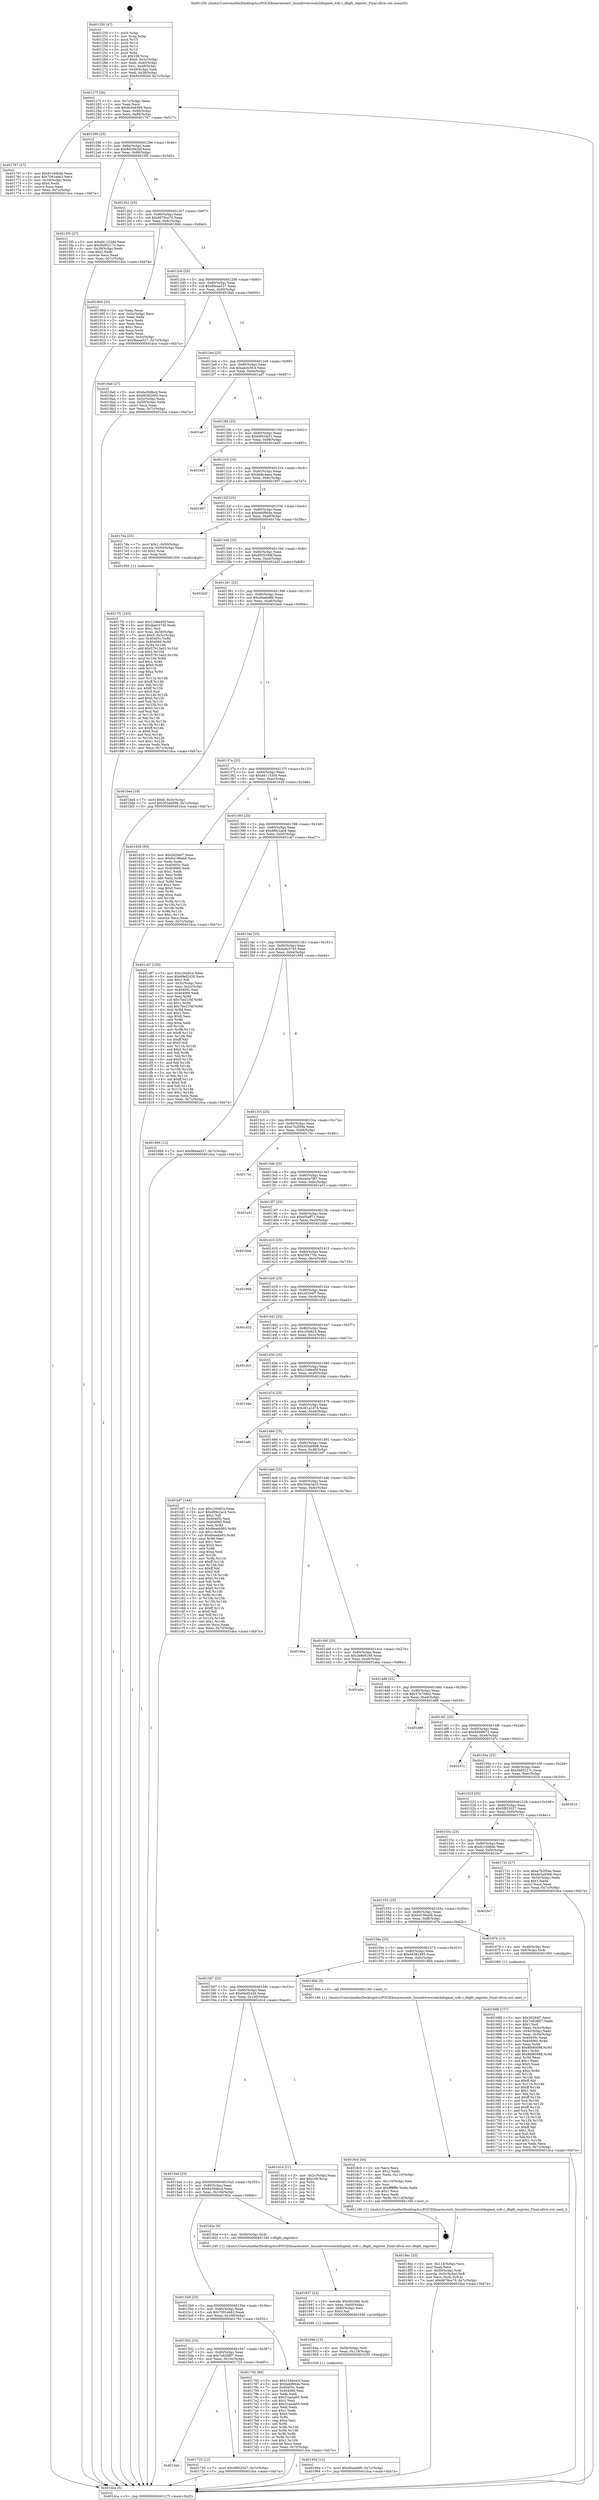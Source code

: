 digraph "0x401250" {
  label = "0x401250 (/mnt/c/Users/mathe/Desktop/tcc/POCII/binaries/extr_linuxdriverswatchdogmei_wdt.c_dbgfs_register_Final-ollvm.out::main(0))"
  labelloc = "t"
  node[shape=record]

  Entry [label="",width=0.3,height=0.3,shape=circle,fillcolor=black,style=filled]
  "0x40127f" [label="{
     0x40127f [26]\l
     | [instrs]\l
     &nbsp;&nbsp;0x40127f \<+3\>: mov -0x7c(%rbp),%eax\l
     &nbsp;&nbsp;0x401282 \<+2\>: mov %eax,%ecx\l
     &nbsp;&nbsp;0x401284 \<+6\>: sub $0x8c5e9366,%ecx\l
     &nbsp;&nbsp;0x40128a \<+3\>: mov %eax,-0x80(%rbp)\l
     &nbsp;&nbsp;0x40128d \<+6\>: mov %ecx,-0x84(%rbp)\l
     &nbsp;&nbsp;0x401293 \<+6\>: je 0000000000401767 \<main+0x517\>\l
  }"]
  "0x401767" [label="{
     0x401767 [27]\l
     | [instrs]\l
     &nbsp;&nbsp;0x401767 \<+5\>: mov $0x61c0dbde,%eax\l
     &nbsp;&nbsp;0x40176c \<+5\>: mov $0x7091eb63,%ecx\l
     &nbsp;&nbsp;0x401771 \<+3\>: mov -0x34(%rbp),%edx\l
     &nbsp;&nbsp;0x401774 \<+3\>: cmp $0x0,%edx\l
     &nbsp;&nbsp;0x401777 \<+3\>: cmove %ecx,%eax\l
     &nbsp;&nbsp;0x40177a \<+3\>: mov %eax,-0x7c(%rbp)\l
     &nbsp;&nbsp;0x40177d \<+5\>: jmp 0000000000401dca \<main+0xb7a\>\l
  }"]
  "0x401299" [label="{
     0x401299 [25]\l
     | [instrs]\l
     &nbsp;&nbsp;0x401299 \<+5\>: jmp 000000000040129e \<main+0x4e\>\l
     &nbsp;&nbsp;0x40129e \<+3\>: mov -0x80(%rbp),%eax\l
     &nbsp;&nbsp;0x4012a1 \<+5\>: sub $0x8d2062bf,%eax\l
     &nbsp;&nbsp;0x4012a6 \<+6\>: mov %eax,-0x88(%rbp)\l
     &nbsp;&nbsp;0x4012ac \<+6\>: je 00000000004015f5 \<main+0x3a5\>\l
  }"]
  Exit [label="",width=0.3,height=0.3,shape=circle,fillcolor=black,style=filled,peripheries=2]
  "0x4015f5" [label="{
     0x4015f5 [27]\l
     | [instrs]\l
     &nbsp;&nbsp;0x4015f5 \<+5\>: mov $0xd41153d4,%eax\l
     &nbsp;&nbsp;0x4015fa \<+5\>: mov $0x5b95217c,%ecx\l
     &nbsp;&nbsp;0x4015ff \<+3\>: mov -0x38(%rbp),%edx\l
     &nbsp;&nbsp;0x401602 \<+3\>: cmp $0x2,%edx\l
     &nbsp;&nbsp;0x401605 \<+3\>: cmovne %ecx,%eax\l
     &nbsp;&nbsp;0x401608 \<+3\>: mov %eax,-0x7c(%rbp)\l
     &nbsp;&nbsp;0x40160b \<+5\>: jmp 0000000000401dca \<main+0xb7a\>\l
  }"]
  "0x4012b2" [label="{
     0x4012b2 [25]\l
     | [instrs]\l
     &nbsp;&nbsp;0x4012b2 \<+5\>: jmp 00000000004012b7 \<main+0x67\>\l
     &nbsp;&nbsp;0x4012b7 \<+3\>: mov -0x80(%rbp),%eax\l
     &nbsp;&nbsp;0x4012ba \<+5\>: sub $0x9679ce70,%eax\l
     &nbsp;&nbsp;0x4012bf \<+6\>: mov %eax,-0x8c(%rbp)\l
     &nbsp;&nbsp;0x4012c5 \<+6\>: je 000000000040190d \<main+0x6bd\>\l
  }"]
  "0x401dca" [label="{
     0x401dca [5]\l
     | [instrs]\l
     &nbsp;&nbsp;0x401dca \<+5\>: jmp 000000000040127f \<main+0x2f\>\l
  }"]
  "0x401250" [label="{
     0x401250 [47]\l
     | [instrs]\l
     &nbsp;&nbsp;0x401250 \<+1\>: push %rbp\l
     &nbsp;&nbsp;0x401251 \<+3\>: mov %rsp,%rbp\l
     &nbsp;&nbsp;0x401254 \<+2\>: push %r15\l
     &nbsp;&nbsp;0x401256 \<+2\>: push %r14\l
     &nbsp;&nbsp;0x401258 \<+2\>: push %r13\l
     &nbsp;&nbsp;0x40125a \<+2\>: push %r12\l
     &nbsp;&nbsp;0x40125c \<+1\>: push %rbx\l
     &nbsp;&nbsp;0x40125d \<+7\>: sub $0x108,%rsp\l
     &nbsp;&nbsp;0x401264 \<+7\>: movl $0x0,-0x3c(%rbp)\l
     &nbsp;&nbsp;0x40126b \<+3\>: mov %edi,-0x40(%rbp)\l
     &nbsp;&nbsp;0x40126e \<+4\>: mov %rsi,-0x48(%rbp)\l
     &nbsp;&nbsp;0x401272 \<+3\>: mov -0x40(%rbp),%edi\l
     &nbsp;&nbsp;0x401275 \<+3\>: mov %edi,-0x38(%rbp)\l
     &nbsp;&nbsp;0x401278 \<+7\>: movl $0x8d2062bf,-0x7c(%rbp)\l
  }"]
  "0x40195d" [label="{
     0x40195d [12]\l
     | [instrs]\l
     &nbsp;&nbsp;0x40195d \<+7\>: movl $0xd0aeb8f0,-0x7c(%rbp)\l
     &nbsp;&nbsp;0x401964 \<+5\>: jmp 0000000000401dca \<main+0xb7a\>\l
  }"]
  "0x40190d" [label="{
     0x40190d [33]\l
     | [instrs]\l
     &nbsp;&nbsp;0x40190d \<+2\>: xor %eax,%eax\l
     &nbsp;&nbsp;0x40190f \<+3\>: mov -0x5c(%rbp),%ecx\l
     &nbsp;&nbsp;0x401912 \<+2\>: mov %eax,%edx\l
     &nbsp;&nbsp;0x401914 \<+2\>: sub %ecx,%edx\l
     &nbsp;&nbsp;0x401916 \<+2\>: mov %eax,%ecx\l
     &nbsp;&nbsp;0x401918 \<+3\>: sub $0x1,%ecx\l
     &nbsp;&nbsp;0x40191b \<+2\>: add %ecx,%edx\l
     &nbsp;&nbsp;0x40191d \<+2\>: sub %edx,%eax\l
     &nbsp;&nbsp;0x40191f \<+3\>: mov %eax,-0x5c(%rbp)\l
     &nbsp;&nbsp;0x401922 \<+7\>: movl $0x9beaa527,-0x7c(%rbp)\l
     &nbsp;&nbsp;0x401929 \<+5\>: jmp 0000000000401dca \<main+0xb7a\>\l
  }"]
  "0x4012cb" [label="{
     0x4012cb [25]\l
     | [instrs]\l
     &nbsp;&nbsp;0x4012cb \<+5\>: jmp 00000000004012d0 \<main+0x80\>\l
     &nbsp;&nbsp;0x4012d0 \<+3\>: mov -0x80(%rbp),%eax\l
     &nbsp;&nbsp;0x4012d3 \<+5\>: sub $0x9beaa527,%eax\l
     &nbsp;&nbsp;0x4012d8 \<+6\>: mov %eax,-0x90(%rbp)\l
     &nbsp;&nbsp;0x4012de \<+6\>: je 00000000004018a0 \<main+0x650\>\l
  }"]
  "0x40194e" [label="{
     0x40194e [15]\l
     | [instrs]\l
     &nbsp;&nbsp;0x40194e \<+4\>: mov -0x58(%rbp),%rdi\l
     &nbsp;&nbsp;0x401952 \<+6\>: mov %eax,-0x118(%rbp)\l
     &nbsp;&nbsp;0x401958 \<+5\>: call 0000000000401030 \<free@plt\>\l
     | [calls]\l
     &nbsp;&nbsp;0x401030 \{1\} (unknown)\l
  }"]
  "0x4018a0" [label="{
     0x4018a0 [27]\l
     | [instrs]\l
     &nbsp;&nbsp;0x4018a0 \<+5\>: mov $0x6a30dbcd,%eax\l
     &nbsp;&nbsp;0x4018a5 \<+5\>: mov $0x66382495,%ecx\l
     &nbsp;&nbsp;0x4018aa \<+3\>: mov -0x5c(%rbp),%edx\l
     &nbsp;&nbsp;0x4018ad \<+3\>: cmp -0x50(%rbp),%edx\l
     &nbsp;&nbsp;0x4018b0 \<+3\>: cmovl %ecx,%eax\l
     &nbsp;&nbsp;0x4018b3 \<+3\>: mov %eax,-0x7c(%rbp)\l
     &nbsp;&nbsp;0x4018b6 \<+5\>: jmp 0000000000401dca \<main+0xb7a\>\l
  }"]
  "0x4012e4" [label="{
     0x4012e4 [25]\l
     | [instrs]\l
     &nbsp;&nbsp;0x4012e4 \<+5\>: jmp 00000000004012e9 \<main+0x99\>\l
     &nbsp;&nbsp;0x4012e9 \<+3\>: mov -0x80(%rbp),%eax\l
     &nbsp;&nbsp;0x4012ec \<+5\>: sub $0xabcb3fc4,%eax\l
     &nbsp;&nbsp;0x4012f1 \<+6\>: mov %eax,-0x94(%rbp)\l
     &nbsp;&nbsp;0x4012f7 \<+6\>: je 0000000000401ad7 \<main+0x887\>\l
  }"]
  "0x401937" [label="{
     0x401937 [23]\l
     | [instrs]\l
     &nbsp;&nbsp;0x401937 \<+10\>: movabs $0x4020d6,%rdi\l
     &nbsp;&nbsp;0x401941 \<+3\>: mov %eax,-0x60(%rbp)\l
     &nbsp;&nbsp;0x401944 \<+3\>: mov -0x60(%rbp),%esi\l
     &nbsp;&nbsp;0x401947 \<+2\>: mov $0x0,%al\l
     &nbsp;&nbsp;0x401949 \<+5\>: call 0000000000401040 \<printf@plt\>\l
     | [calls]\l
     &nbsp;&nbsp;0x401040 \{1\} (unknown)\l
  }"]
  "0x401ad7" [label="{
     0x401ad7\l
  }", style=dashed]
  "0x4012fd" [label="{
     0x4012fd [25]\l
     | [instrs]\l
     &nbsp;&nbsp;0x4012fd \<+5\>: jmp 0000000000401302 \<main+0xb2\>\l
     &nbsp;&nbsp;0x401302 \<+3\>: mov -0x80(%rbp),%eax\l
     &nbsp;&nbsp;0x401305 \<+5\>: sub $0xb881fa51,%eax\l
     &nbsp;&nbsp;0x40130a \<+6\>: mov %eax,-0x98(%rbp)\l
     &nbsp;&nbsp;0x401310 \<+6\>: je 0000000000401bd3 \<main+0x983\>\l
  }"]
  "0x4018ec" [label="{
     0x4018ec [33]\l
     | [instrs]\l
     &nbsp;&nbsp;0x4018ec \<+6\>: mov -0x114(%rbp),%ecx\l
     &nbsp;&nbsp;0x4018f2 \<+3\>: imul %eax,%ecx\l
     &nbsp;&nbsp;0x4018f5 \<+4\>: mov -0x58(%rbp),%rdi\l
     &nbsp;&nbsp;0x4018f9 \<+4\>: movslq -0x5c(%rbp),%r8\l
     &nbsp;&nbsp;0x4018fd \<+4\>: mov %ecx,(%rdi,%r8,4)\l
     &nbsp;&nbsp;0x401901 \<+7\>: movl $0x9679ce70,-0x7c(%rbp)\l
     &nbsp;&nbsp;0x401908 \<+5\>: jmp 0000000000401dca \<main+0xb7a\>\l
  }"]
  "0x401bd3" [label="{
     0x401bd3\l
  }", style=dashed]
  "0x401316" [label="{
     0x401316 [25]\l
     | [instrs]\l
     &nbsp;&nbsp;0x401316 \<+5\>: jmp 000000000040131b \<main+0xcb\>\l
     &nbsp;&nbsp;0x40131b \<+3\>: mov -0x80(%rbp),%eax\l
     &nbsp;&nbsp;0x40131e \<+5\>: sub $0xbb8c4eea,%eax\l
     &nbsp;&nbsp;0x401323 \<+6\>: mov %eax,-0x9c(%rbp)\l
     &nbsp;&nbsp;0x401329 \<+6\>: je 0000000000401997 \<main+0x747\>\l
  }"]
  "0x4018c0" [label="{
     0x4018c0 [44]\l
     | [instrs]\l
     &nbsp;&nbsp;0x4018c0 \<+2\>: xor %ecx,%ecx\l
     &nbsp;&nbsp;0x4018c2 \<+5\>: mov $0x2,%edx\l
     &nbsp;&nbsp;0x4018c7 \<+6\>: mov %edx,-0x110(%rbp)\l
     &nbsp;&nbsp;0x4018cd \<+1\>: cltd\l
     &nbsp;&nbsp;0x4018ce \<+6\>: mov -0x110(%rbp),%esi\l
     &nbsp;&nbsp;0x4018d4 \<+2\>: idiv %esi\l
     &nbsp;&nbsp;0x4018d6 \<+6\>: imul $0xfffffffe,%edx,%edx\l
     &nbsp;&nbsp;0x4018dc \<+3\>: sub $0x1,%ecx\l
     &nbsp;&nbsp;0x4018df \<+2\>: sub %ecx,%edx\l
     &nbsp;&nbsp;0x4018e1 \<+6\>: mov %edx,-0x114(%rbp)\l
     &nbsp;&nbsp;0x4018e7 \<+5\>: call 0000000000401160 \<next_i\>\l
     | [calls]\l
     &nbsp;&nbsp;0x401160 \{1\} (/mnt/c/Users/mathe/Desktop/tcc/POCII/binaries/extr_linuxdriverswatchdogmei_wdt.c_dbgfs_register_Final-ollvm.out::next_i)\l
  }"]
  "0x401997" [label="{
     0x401997\l
  }", style=dashed]
  "0x40132f" [label="{
     0x40132f [25]\l
     | [instrs]\l
     &nbsp;&nbsp;0x40132f \<+5\>: jmp 0000000000401334 \<main+0xe4\>\l
     &nbsp;&nbsp;0x401334 \<+3\>: mov -0x80(%rbp),%eax\l
     &nbsp;&nbsp;0x401337 \<+5\>: sub $0xbebf664e,%eax\l
     &nbsp;&nbsp;0x40133c \<+6\>: mov %eax,-0xa0(%rbp)\l
     &nbsp;&nbsp;0x401342 \<+6\>: je 00000000004017da \<main+0x58a\>\l
  }"]
  "0x4017f1" [label="{
     0x4017f1 [163]\l
     | [instrs]\l
     &nbsp;&nbsp;0x4017f1 \<+5\>: mov $0x1246e45f,%ecx\l
     &nbsp;&nbsp;0x4017f6 \<+5\>: mov $0xdadc5745,%edx\l
     &nbsp;&nbsp;0x4017fb \<+3\>: mov $0x1,%sil\l
     &nbsp;&nbsp;0x4017fe \<+4\>: mov %rax,-0x58(%rbp)\l
     &nbsp;&nbsp;0x401802 \<+7\>: movl $0x0,-0x5c(%rbp)\l
     &nbsp;&nbsp;0x401809 \<+8\>: mov 0x40405c,%r8d\l
     &nbsp;&nbsp;0x401811 \<+8\>: mov 0x404060,%r9d\l
     &nbsp;&nbsp;0x401819 \<+3\>: mov %r8d,%r10d\l
     &nbsp;&nbsp;0x40181c \<+7\>: add $0x57913ad3,%r10d\l
     &nbsp;&nbsp;0x401823 \<+4\>: sub $0x1,%r10d\l
     &nbsp;&nbsp;0x401827 \<+7\>: sub $0x57913ad3,%r10d\l
     &nbsp;&nbsp;0x40182e \<+4\>: imul %r10d,%r8d\l
     &nbsp;&nbsp;0x401832 \<+4\>: and $0x1,%r8d\l
     &nbsp;&nbsp;0x401836 \<+4\>: cmp $0x0,%r8d\l
     &nbsp;&nbsp;0x40183a \<+4\>: sete %r11b\l
     &nbsp;&nbsp;0x40183e \<+4\>: cmp $0xa,%r9d\l
     &nbsp;&nbsp;0x401842 \<+3\>: setl %bl\l
     &nbsp;&nbsp;0x401845 \<+3\>: mov %r11b,%r14b\l
     &nbsp;&nbsp;0x401848 \<+4\>: xor $0xff,%r14b\l
     &nbsp;&nbsp;0x40184c \<+3\>: mov %bl,%r15b\l
     &nbsp;&nbsp;0x40184f \<+4\>: xor $0xff,%r15b\l
     &nbsp;&nbsp;0x401853 \<+4\>: xor $0x0,%sil\l
     &nbsp;&nbsp;0x401857 \<+3\>: mov %r14b,%r12b\l
     &nbsp;&nbsp;0x40185a \<+4\>: and $0x0,%r12b\l
     &nbsp;&nbsp;0x40185e \<+3\>: and %sil,%r11b\l
     &nbsp;&nbsp;0x401861 \<+3\>: mov %r15b,%r13b\l
     &nbsp;&nbsp;0x401864 \<+4\>: and $0x0,%r13b\l
     &nbsp;&nbsp;0x401868 \<+3\>: and %sil,%bl\l
     &nbsp;&nbsp;0x40186b \<+3\>: or %r11b,%r12b\l
     &nbsp;&nbsp;0x40186e \<+3\>: or %bl,%r13b\l
     &nbsp;&nbsp;0x401871 \<+3\>: xor %r13b,%r12b\l
     &nbsp;&nbsp;0x401874 \<+3\>: or %r15b,%r14b\l
     &nbsp;&nbsp;0x401877 \<+4\>: xor $0xff,%r14b\l
     &nbsp;&nbsp;0x40187b \<+4\>: or $0x0,%sil\l
     &nbsp;&nbsp;0x40187f \<+3\>: and %sil,%r14b\l
     &nbsp;&nbsp;0x401882 \<+3\>: or %r14b,%r12b\l
     &nbsp;&nbsp;0x401885 \<+4\>: test $0x1,%r12b\l
     &nbsp;&nbsp;0x401889 \<+3\>: cmovne %edx,%ecx\l
     &nbsp;&nbsp;0x40188c \<+3\>: mov %ecx,-0x7c(%rbp)\l
     &nbsp;&nbsp;0x40188f \<+5\>: jmp 0000000000401dca \<main+0xb7a\>\l
  }"]
  "0x4017da" [label="{
     0x4017da [23]\l
     | [instrs]\l
     &nbsp;&nbsp;0x4017da \<+7\>: movl $0x1,-0x50(%rbp)\l
     &nbsp;&nbsp;0x4017e1 \<+4\>: movslq -0x50(%rbp),%rax\l
     &nbsp;&nbsp;0x4017e5 \<+4\>: shl $0x2,%rax\l
     &nbsp;&nbsp;0x4017e9 \<+3\>: mov %rax,%rdi\l
     &nbsp;&nbsp;0x4017ec \<+5\>: call 0000000000401050 \<malloc@plt\>\l
     | [calls]\l
     &nbsp;&nbsp;0x401050 \{1\} (unknown)\l
  }"]
  "0x401348" [label="{
     0x401348 [25]\l
     | [instrs]\l
     &nbsp;&nbsp;0x401348 \<+5\>: jmp 000000000040134d \<main+0xfd\>\l
     &nbsp;&nbsp;0x40134d \<+3\>: mov -0x80(%rbp),%eax\l
     &nbsp;&nbsp;0x401350 \<+5\>: sub $0xd005268f,%eax\l
     &nbsp;&nbsp;0x401355 \<+6\>: mov %eax,-0xa4(%rbp)\l
     &nbsp;&nbsp;0x40135b \<+6\>: je 0000000000401b2f \<main+0x8df\>\l
  }"]
  "0x4015eb" [label="{
     0x4015eb\l
  }", style=dashed]
  "0x401b2f" [label="{
     0x401b2f\l
  }", style=dashed]
  "0x401361" [label="{
     0x401361 [25]\l
     | [instrs]\l
     &nbsp;&nbsp;0x401361 \<+5\>: jmp 0000000000401366 \<main+0x116\>\l
     &nbsp;&nbsp;0x401366 \<+3\>: mov -0x80(%rbp),%eax\l
     &nbsp;&nbsp;0x401369 \<+5\>: sub $0xd0aeb8f0,%eax\l
     &nbsp;&nbsp;0x40136e \<+6\>: mov %eax,-0xa8(%rbp)\l
     &nbsp;&nbsp;0x401374 \<+6\>: je 0000000000401be4 \<main+0x994\>\l
  }"]
  "0x401725" [label="{
     0x401725 [12]\l
     | [instrs]\l
     &nbsp;&nbsp;0x401725 \<+7\>: movl $0x5f852027,-0x7c(%rbp)\l
     &nbsp;&nbsp;0x40172c \<+5\>: jmp 0000000000401dca \<main+0xb7a\>\l
  }"]
  "0x401be4" [label="{
     0x401be4 [19]\l
     | [instrs]\l
     &nbsp;&nbsp;0x401be4 \<+7\>: movl $0x0,-0x3c(%rbp)\l
     &nbsp;&nbsp;0x401beb \<+7\>: movl $0x303ab698,-0x7c(%rbp)\l
     &nbsp;&nbsp;0x401bf2 \<+5\>: jmp 0000000000401dca \<main+0xb7a\>\l
  }"]
  "0x40137a" [label="{
     0x40137a [25]\l
     | [instrs]\l
     &nbsp;&nbsp;0x40137a \<+5\>: jmp 000000000040137f \<main+0x12f\>\l
     &nbsp;&nbsp;0x40137f \<+3\>: mov -0x80(%rbp),%eax\l
     &nbsp;&nbsp;0x401382 \<+5\>: sub $0xd41153d4,%eax\l
     &nbsp;&nbsp;0x401387 \<+6\>: mov %eax,-0xac(%rbp)\l
     &nbsp;&nbsp;0x40138d \<+6\>: je 0000000000401628 \<main+0x3d8\>\l
  }"]
  "0x4015d2" [label="{
     0x4015d2 [25]\l
     | [instrs]\l
     &nbsp;&nbsp;0x4015d2 \<+5\>: jmp 00000000004015d7 \<main+0x387\>\l
     &nbsp;&nbsp;0x4015d7 \<+3\>: mov -0x80(%rbp),%eax\l
     &nbsp;&nbsp;0x4015da \<+5\>: sub $0x7e828f07,%eax\l
     &nbsp;&nbsp;0x4015df \<+6\>: mov %eax,-0x10c(%rbp)\l
     &nbsp;&nbsp;0x4015e5 \<+6\>: je 0000000000401725 \<main+0x4d5\>\l
  }"]
  "0x401628" [label="{
     0x401628 [83]\l
     | [instrs]\l
     &nbsp;&nbsp;0x401628 \<+5\>: mov $0x26294f7,%eax\l
     &nbsp;&nbsp;0x40162d \<+5\>: mov $0x64196eb8,%ecx\l
     &nbsp;&nbsp;0x401632 \<+2\>: xor %edx,%edx\l
     &nbsp;&nbsp;0x401634 \<+7\>: mov 0x40405c,%esi\l
     &nbsp;&nbsp;0x40163b \<+7\>: mov 0x404060,%edi\l
     &nbsp;&nbsp;0x401642 \<+3\>: sub $0x1,%edx\l
     &nbsp;&nbsp;0x401645 \<+3\>: mov %esi,%r8d\l
     &nbsp;&nbsp;0x401648 \<+3\>: add %edx,%r8d\l
     &nbsp;&nbsp;0x40164b \<+4\>: imul %r8d,%esi\l
     &nbsp;&nbsp;0x40164f \<+3\>: and $0x1,%esi\l
     &nbsp;&nbsp;0x401652 \<+3\>: cmp $0x0,%esi\l
     &nbsp;&nbsp;0x401655 \<+4\>: sete %r9b\l
     &nbsp;&nbsp;0x401659 \<+3\>: cmp $0xa,%edi\l
     &nbsp;&nbsp;0x40165c \<+4\>: setl %r10b\l
     &nbsp;&nbsp;0x401660 \<+3\>: mov %r9b,%r11b\l
     &nbsp;&nbsp;0x401663 \<+3\>: and %r10b,%r11b\l
     &nbsp;&nbsp;0x401666 \<+3\>: xor %r10b,%r9b\l
     &nbsp;&nbsp;0x401669 \<+3\>: or %r9b,%r11b\l
     &nbsp;&nbsp;0x40166c \<+4\>: test $0x1,%r11b\l
     &nbsp;&nbsp;0x401670 \<+3\>: cmovne %ecx,%eax\l
     &nbsp;&nbsp;0x401673 \<+3\>: mov %eax,-0x7c(%rbp)\l
     &nbsp;&nbsp;0x401676 \<+5\>: jmp 0000000000401dca \<main+0xb7a\>\l
  }"]
  "0x401393" [label="{
     0x401393 [25]\l
     | [instrs]\l
     &nbsp;&nbsp;0x401393 \<+5\>: jmp 0000000000401398 \<main+0x148\>\l
     &nbsp;&nbsp;0x401398 \<+3\>: mov -0x80(%rbp),%eax\l
     &nbsp;&nbsp;0x40139b \<+5\>: sub $0xd89c2ac4,%eax\l
     &nbsp;&nbsp;0x4013a0 \<+6\>: mov %eax,-0xb0(%rbp)\l
     &nbsp;&nbsp;0x4013a6 \<+6\>: je 0000000000401c87 \<main+0xa37\>\l
  }"]
  "0x401782" [label="{
     0x401782 [88]\l
     | [instrs]\l
     &nbsp;&nbsp;0x401782 \<+5\>: mov $0x1246e45f,%eax\l
     &nbsp;&nbsp;0x401787 \<+5\>: mov $0xbebf664e,%ecx\l
     &nbsp;&nbsp;0x40178c \<+7\>: mov 0x40405c,%edx\l
     &nbsp;&nbsp;0x401793 \<+7\>: mov 0x404060,%esi\l
     &nbsp;&nbsp;0x40179a \<+2\>: mov %edx,%edi\l
     &nbsp;&nbsp;0x40179c \<+6\>: sub $0x31aa4ab5,%edi\l
     &nbsp;&nbsp;0x4017a2 \<+3\>: sub $0x1,%edi\l
     &nbsp;&nbsp;0x4017a5 \<+6\>: add $0x31aa4ab5,%edi\l
     &nbsp;&nbsp;0x4017ab \<+3\>: imul %edi,%edx\l
     &nbsp;&nbsp;0x4017ae \<+3\>: and $0x1,%edx\l
     &nbsp;&nbsp;0x4017b1 \<+3\>: cmp $0x0,%edx\l
     &nbsp;&nbsp;0x4017b4 \<+4\>: sete %r8b\l
     &nbsp;&nbsp;0x4017b8 \<+3\>: cmp $0xa,%esi\l
     &nbsp;&nbsp;0x4017bb \<+4\>: setl %r9b\l
     &nbsp;&nbsp;0x4017bf \<+3\>: mov %r8b,%r10b\l
     &nbsp;&nbsp;0x4017c2 \<+3\>: and %r9b,%r10b\l
     &nbsp;&nbsp;0x4017c5 \<+3\>: xor %r9b,%r8b\l
     &nbsp;&nbsp;0x4017c8 \<+3\>: or %r8b,%r10b\l
     &nbsp;&nbsp;0x4017cb \<+4\>: test $0x1,%r10b\l
     &nbsp;&nbsp;0x4017cf \<+3\>: cmovne %ecx,%eax\l
     &nbsp;&nbsp;0x4017d2 \<+3\>: mov %eax,-0x7c(%rbp)\l
     &nbsp;&nbsp;0x4017d5 \<+5\>: jmp 0000000000401dca \<main+0xb7a\>\l
  }"]
  "0x401c87" [label="{
     0x401c87 [150]\l
     | [instrs]\l
     &nbsp;&nbsp;0x401c87 \<+5\>: mov $0xc20e824,%eax\l
     &nbsp;&nbsp;0x401c8c \<+5\>: mov $0x69ef2426,%ecx\l
     &nbsp;&nbsp;0x401c91 \<+2\>: mov $0x1,%dl\l
     &nbsp;&nbsp;0x401c93 \<+3\>: mov -0x3c(%rbp),%esi\l
     &nbsp;&nbsp;0x401c96 \<+3\>: mov %esi,-0x2c(%rbp)\l
     &nbsp;&nbsp;0x401c99 \<+7\>: mov 0x40405c,%esi\l
     &nbsp;&nbsp;0x401ca0 \<+7\>: mov 0x404060,%edi\l
     &nbsp;&nbsp;0x401ca7 \<+3\>: mov %esi,%r8d\l
     &nbsp;&nbsp;0x401caa \<+7\>: sub $0x7be21f4f,%r8d\l
     &nbsp;&nbsp;0x401cb1 \<+4\>: sub $0x1,%r8d\l
     &nbsp;&nbsp;0x401cb5 \<+7\>: add $0x7be21f4f,%r8d\l
     &nbsp;&nbsp;0x401cbc \<+4\>: imul %r8d,%esi\l
     &nbsp;&nbsp;0x401cc0 \<+3\>: and $0x1,%esi\l
     &nbsp;&nbsp;0x401cc3 \<+3\>: cmp $0x0,%esi\l
     &nbsp;&nbsp;0x401cc6 \<+4\>: sete %r9b\l
     &nbsp;&nbsp;0x401cca \<+3\>: cmp $0xa,%edi\l
     &nbsp;&nbsp;0x401ccd \<+4\>: setl %r10b\l
     &nbsp;&nbsp;0x401cd1 \<+3\>: mov %r9b,%r11b\l
     &nbsp;&nbsp;0x401cd4 \<+4\>: xor $0xff,%r11b\l
     &nbsp;&nbsp;0x401cd8 \<+3\>: mov %r10b,%bl\l
     &nbsp;&nbsp;0x401cdb \<+3\>: xor $0xff,%bl\l
     &nbsp;&nbsp;0x401cde \<+3\>: xor $0x0,%dl\l
     &nbsp;&nbsp;0x401ce1 \<+3\>: mov %r11b,%r14b\l
     &nbsp;&nbsp;0x401ce4 \<+4\>: and $0x0,%r14b\l
     &nbsp;&nbsp;0x401ce8 \<+3\>: and %dl,%r9b\l
     &nbsp;&nbsp;0x401ceb \<+3\>: mov %bl,%r15b\l
     &nbsp;&nbsp;0x401cee \<+4\>: and $0x0,%r15b\l
     &nbsp;&nbsp;0x401cf2 \<+3\>: and %dl,%r10b\l
     &nbsp;&nbsp;0x401cf5 \<+3\>: or %r9b,%r14b\l
     &nbsp;&nbsp;0x401cf8 \<+3\>: or %r10b,%r15b\l
     &nbsp;&nbsp;0x401cfb \<+3\>: xor %r15b,%r14b\l
     &nbsp;&nbsp;0x401cfe \<+3\>: or %bl,%r11b\l
     &nbsp;&nbsp;0x401d01 \<+4\>: xor $0xff,%r11b\l
     &nbsp;&nbsp;0x401d05 \<+3\>: or $0x0,%dl\l
     &nbsp;&nbsp;0x401d08 \<+3\>: and %dl,%r11b\l
     &nbsp;&nbsp;0x401d0b \<+3\>: or %r11b,%r14b\l
     &nbsp;&nbsp;0x401d0e \<+4\>: test $0x1,%r14b\l
     &nbsp;&nbsp;0x401d12 \<+3\>: cmovne %ecx,%eax\l
     &nbsp;&nbsp;0x401d15 \<+3\>: mov %eax,-0x7c(%rbp)\l
     &nbsp;&nbsp;0x401d18 \<+5\>: jmp 0000000000401dca \<main+0xb7a\>\l
  }"]
  "0x4013ac" [label="{
     0x4013ac [25]\l
     | [instrs]\l
     &nbsp;&nbsp;0x4013ac \<+5\>: jmp 00000000004013b1 \<main+0x161\>\l
     &nbsp;&nbsp;0x4013b1 \<+3\>: mov -0x80(%rbp),%eax\l
     &nbsp;&nbsp;0x4013b4 \<+5\>: sub $0xdadc5745,%eax\l
     &nbsp;&nbsp;0x4013b9 \<+6\>: mov %eax,-0xb4(%rbp)\l
     &nbsp;&nbsp;0x4013bf \<+6\>: je 0000000000401894 \<main+0x644\>\l
  }"]
  "0x4015b9" [label="{
     0x4015b9 [25]\l
     | [instrs]\l
     &nbsp;&nbsp;0x4015b9 \<+5\>: jmp 00000000004015be \<main+0x36e\>\l
     &nbsp;&nbsp;0x4015be \<+3\>: mov -0x80(%rbp),%eax\l
     &nbsp;&nbsp;0x4015c1 \<+5\>: sub $0x7091eb63,%eax\l
     &nbsp;&nbsp;0x4015c6 \<+6\>: mov %eax,-0x108(%rbp)\l
     &nbsp;&nbsp;0x4015cc \<+6\>: je 0000000000401782 \<main+0x532\>\l
  }"]
  "0x401894" [label="{
     0x401894 [12]\l
     | [instrs]\l
     &nbsp;&nbsp;0x401894 \<+7\>: movl $0x9beaa527,-0x7c(%rbp)\l
     &nbsp;&nbsp;0x40189b \<+5\>: jmp 0000000000401dca \<main+0xb7a\>\l
  }"]
  "0x4013c5" [label="{
     0x4013c5 [25]\l
     | [instrs]\l
     &nbsp;&nbsp;0x4013c5 \<+5\>: jmp 00000000004013ca \<main+0x17a\>\l
     &nbsp;&nbsp;0x4013ca \<+3\>: mov -0x80(%rbp),%eax\l
     &nbsp;&nbsp;0x4013cd \<+5\>: sub $0xe7b2f59a,%eax\l
     &nbsp;&nbsp;0x4013d2 \<+6\>: mov %eax,-0xb8(%rbp)\l
     &nbsp;&nbsp;0x4013d8 \<+6\>: je 000000000040174c \<main+0x4fc\>\l
  }"]
  "0x40192e" [label="{
     0x40192e [9]\l
     | [instrs]\l
     &nbsp;&nbsp;0x40192e \<+4\>: mov -0x58(%rbp),%rdi\l
     &nbsp;&nbsp;0x401932 \<+5\>: call 0000000000401240 \<dbgfs_register\>\l
     | [calls]\l
     &nbsp;&nbsp;0x401240 \{1\} (/mnt/c/Users/mathe/Desktop/tcc/POCII/binaries/extr_linuxdriverswatchdogmei_wdt.c_dbgfs_register_Final-ollvm.out::dbgfs_register)\l
  }"]
  "0x40174c" [label="{
     0x40174c\l
  }", style=dashed]
  "0x4013de" [label="{
     0x4013de [25]\l
     | [instrs]\l
     &nbsp;&nbsp;0x4013de \<+5\>: jmp 00000000004013e3 \<main+0x193\>\l
     &nbsp;&nbsp;0x4013e3 \<+3\>: mov -0x80(%rbp),%eax\l
     &nbsp;&nbsp;0x4013e6 \<+5\>: sub $0xea0a7f67,%eax\l
     &nbsp;&nbsp;0x4013eb \<+6\>: mov %eax,-0xbc(%rbp)\l
     &nbsp;&nbsp;0x4013f1 \<+6\>: je 0000000000401a51 \<main+0x801\>\l
  }"]
  "0x4015a0" [label="{
     0x4015a0 [25]\l
     | [instrs]\l
     &nbsp;&nbsp;0x4015a0 \<+5\>: jmp 00000000004015a5 \<main+0x355\>\l
     &nbsp;&nbsp;0x4015a5 \<+3\>: mov -0x80(%rbp),%eax\l
     &nbsp;&nbsp;0x4015a8 \<+5\>: sub $0x6a30dbcd,%eax\l
     &nbsp;&nbsp;0x4015ad \<+6\>: mov %eax,-0x104(%rbp)\l
     &nbsp;&nbsp;0x4015b3 \<+6\>: je 000000000040192e \<main+0x6de\>\l
  }"]
  "0x401a51" [label="{
     0x401a51\l
  }", style=dashed]
  "0x4013f7" [label="{
     0x4013f7 [25]\l
     | [instrs]\l
     &nbsp;&nbsp;0x4013f7 \<+5\>: jmp 00000000004013fc \<main+0x1ac\>\l
     &nbsp;&nbsp;0x4013fc \<+3\>: mov -0x80(%rbp),%eax\l
     &nbsp;&nbsp;0x4013ff \<+5\>: sub $0xef5aff71,%eax\l
     &nbsp;&nbsp;0x401404 \<+6\>: mov %eax,-0xc0(%rbp)\l
     &nbsp;&nbsp;0x40140a \<+6\>: je 0000000000401bbb \<main+0x96b\>\l
  }"]
  "0x401d1d" [label="{
     0x401d1d [21]\l
     | [instrs]\l
     &nbsp;&nbsp;0x401d1d \<+3\>: mov -0x2c(%rbp),%eax\l
     &nbsp;&nbsp;0x401d20 \<+7\>: add $0x108,%rsp\l
     &nbsp;&nbsp;0x401d27 \<+1\>: pop %rbx\l
     &nbsp;&nbsp;0x401d28 \<+2\>: pop %r12\l
     &nbsp;&nbsp;0x401d2a \<+2\>: pop %r13\l
     &nbsp;&nbsp;0x401d2c \<+2\>: pop %r14\l
     &nbsp;&nbsp;0x401d2e \<+2\>: pop %r15\l
     &nbsp;&nbsp;0x401d30 \<+1\>: pop %rbp\l
     &nbsp;&nbsp;0x401d31 \<+1\>: ret\l
  }"]
  "0x401bbb" [label="{
     0x401bbb\l
  }", style=dashed]
  "0x401410" [label="{
     0x401410 [25]\l
     | [instrs]\l
     &nbsp;&nbsp;0x401410 \<+5\>: jmp 0000000000401415 \<main+0x1c5\>\l
     &nbsp;&nbsp;0x401415 \<+3\>: mov -0x80(%rbp),%eax\l
     &nbsp;&nbsp;0x401418 \<+5\>: sub $0xf3f4770c,%eax\l
     &nbsp;&nbsp;0x40141d \<+6\>: mov %eax,-0xc4(%rbp)\l
     &nbsp;&nbsp;0x401423 \<+6\>: je 0000000000401969 \<main+0x719\>\l
  }"]
  "0x401587" [label="{
     0x401587 [25]\l
     | [instrs]\l
     &nbsp;&nbsp;0x401587 \<+5\>: jmp 000000000040158c \<main+0x33c\>\l
     &nbsp;&nbsp;0x40158c \<+3\>: mov -0x80(%rbp),%eax\l
     &nbsp;&nbsp;0x40158f \<+5\>: sub $0x69ef2426,%eax\l
     &nbsp;&nbsp;0x401594 \<+6\>: mov %eax,-0x100(%rbp)\l
     &nbsp;&nbsp;0x40159a \<+6\>: je 0000000000401d1d \<main+0xacd\>\l
  }"]
  "0x401969" [label="{
     0x401969\l
  }", style=dashed]
  "0x401429" [label="{
     0x401429 [25]\l
     | [instrs]\l
     &nbsp;&nbsp;0x401429 \<+5\>: jmp 000000000040142e \<main+0x1de\>\l
     &nbsp;&nbsp;0x40142e \<+3\>: mov -0x80(%rbp),%eax\l
     &nbsp;&nbsp;0x401431 \<+5\>: sub $0x26294f7,%eax\l
     &nbsp;&nbsp;0x401436 \<+6\>: mov %eax,-0xc8(%rbp)\l
     &nbsp;&nbsp;0x40143c \<+6\>: je 0000000000401d32 \<main+0xae2\>\l
  }"]
  "0x4018bb" [label="{
     0x4018bb [5]\l
     | [instrs]\l
     &nbsp;&nbsp;0x4018bb \<+5\>: call 0000000000401160 \<next_i\>\l
     | [calls]\l
     &nbsp;&nbsp;0x401160 \{1\} (/mnt/c/Users/mathe/Desktop/tcc/POCII/binaries/extr_linuxdriverswatchdogmei_wdt.c_dbgfs_register_Final-ollvm.out::next_i)\l
  }"]
  "0x401d32" [label="{
     0x401d32\l
  }", style=dashed]
  "0x401442" [label="{
     0x401442 [25]\l
     | [instrs]\l
     &nbsp;&nbsp;0x401442 \<+5\>: jmp 0000000000401447 \<main+0x1f7\>\l
     &nbsp;&nbsp;0x401447 \<+3\>: mov -0x80(%rbp),%eax\l
     &nbsp;&nbsp;0x40144a \<+5\>: sub $0xc20e824,%eax\l
     &nbsp;&nbsp;0x40144f \<+6\>: mov %eax,-0xcc(%rbp)\l
     &nbsp;&nbsp;0x401455 \<+6\>: je 0000000000401dc3 \<main+0xb73\>\l
  }"]
  "0x401688" [label="{
     0x401688 [157]\l
     | [instrs]\l
     &nbsp;&nbsp;0x401688 \<+5\>: mov $0x26294f7,%ecx\l
     &nbsp;&nbsp;0x40168d \<+5\>: mov $0x7e828f07,%edx\l
     &nbsp;&nbsp;0x401692 \<+3\>: mov $0x1,%sil\l
     &nbsp;&nbsp;0x401695 \<+3\>: mov %eax,-0x4c(%rbp)\l
     &nbsp;&nbsp;0x401698 \<+3\>: mov -0x4c(%rbp),%eax\l
     &nbsp;&nbsp;0x40169b \<+3\>: mov %eax,-0x34(%rbp)\l
     &nbsp;&nbsp;0x40169e \<+7\>: mov 0x40405c,%eax\l
     &nbsp;&nbsp;0x4016a5 \<+8\>: mov 0x404060,%r8d\l
     &nbsp;&nbsp;0x4016ad \<+3\>: mov %eax,%r9d\l
     &nbsp;&nbsp;0x4016b0 \<+7\>: sub $0x8fd80088,%r9d\l
     &nbsp;&nbsp;0x4016b7 \<+4\>: sub $0x1,%r9d\l
     &nbsp;&nbsp;0x4016bb \<+7\>: add $0x8fd80088,%r9d\l
     &nbsp;&nbsp;0x4016c2 \<+4\>: imul %r9d,%eax\l
     &nbsp;&nbsp;0x4016c6 \<+3\>: and $0x1,%eax\l
     &nbsp;&nbsp;0x4016c9 \<+3\>: cmp $0x0,%eax\l
     &nbsp;&nbsp;0x4016cc \<+4\>: sete %r10b\l
     &nbsp;&nbsp;0x4016d0 \<+4\>: cmp $0xa,%r8d\l
     &nbsp;&nbsp;0x4016d4 \<+4\>: setl %r11b\l
     &nbsp;&nbsp;0x4016d8 \<+3\>: mov %r10b,%bl\l
     &nbsp;&nbsp;0x4016db \<+3\>: xor $0xff,%bl\l
     &nbsp;&nbsp;0x4016de \<+3\>: mov %r11b,%r14b\l
     &nbsp;&nbsp;0x4016e1 \<+4\>: xor $0xff,%r14b\l
     &nbsp;&nbsp;0x4016e5 \<+4\>: xor $0x1,%sil\l
     &nbsp;&nbsp;0x4016e9 \<+3\>: mov %bl,%r15b\l
     &nbsp;&nbsp;0x4016ec \<+4\>: and $0xff,%r15b\l
     &nbsp;&nbsp;0x4016f0 \<+3\>: and %sil,%r10b\l
     &nbsp;&nbsp;0x4016f3 \<+3\>: mov %r14b,%r12b\l
     &nbsp;&nbsp;0x4016f6 \<+4\>: and $0xff,%r12b\l
     &nbsp;&nbsp;0x4016fa \<+3\>: and %sil,%r11b\l
     &nbsp;&nbsp;0x4016fd \<+3\>: or %r10b,%r15b\l
     &nbsp;&nbsp;0x401700 \<+3\>: or %r11b,%r12b\l
     &nbsp;&nbsp;0x401703 \<+3\>: xor %r12b,%r15b\l
     &nbsp;&nbsp;0x401706 \<+3\>: or %r14b,%bl\l
     &nbsp;&nbsp;0x401709 \<+3\>: xor $0xff,%bl\l
     &nbsp;&nbsp;0x40170c \<+4\>: or $0x1,%sil\l
     &nbsp;&nbsp;0x401710 \<+3\>: and %sil,%bl\l
     &nbsp;&nbsp;0x401713 \<+3\>: or %bl,%r15b\l
     &nbsp;&nbsp;0x401716 \<+4\>: test $0x1,%r15b\l
     &nbsp;&nbsp;0x40171a \<+3\>: cmovne %edx,%ecx\l
     &nbsp;&nbsp;0x40171d \<+3\>: mov %ecx,-0x7c(%rbp)\l
     &nbsp;&nbsp;0x401720 \<+5\>: jmp 0000000000401dca \<main+0xb7a\>\l
  }"]
  "0x401dc3" [label="{
     0x401dc3\l
  }", style=dashed]
  "0x40145b" [label="{
     0x40145b [25]\l
     | [instrs]\l
     &nbsp;&nbsp;0x40145b \<+5\>: jmp 0000000000401460 \<main+0x210\>\l
     &nbsp;&nbsp;0x401460 \<+3\>: mov -0x80(%rbp),%eax\l
     &nbsp;&nbsp;0x401463 \<+5\>: sub $0x1246e45f,%eax\l
     &nbsp;&nbsp;0x401468 \<+6\>: mov %eax,-0xd0(%rbp)\l
     &nbsp;&nbsp;0x40146e \<+6\>: je 0000000000401d4e \<main+0xafe\>\l
  }"]
  "0x40156e" [label="{
     0x40156e [25]\l
     | [instrs]\l
     &nbsp;&nbsp;0x40156e \<+5\>: jmp 0000000000401573 \<main+0x323\>\l
     &nbsp;&nbsp;0x401573 \<+3\>: mov -0x80(%rbp),%eax\l
     &nbsp;&nbsp;0x401576 \<+5\>: sub $0x66382495,%eax\l
     &nbsp;&nbsp;0x40157b \<+6\>: mov %eax,-0xfc(%rbp)\l
     &nbsp;&nbsp;0x401581 \<+6\>: je 00000000004018bb \<main+0x66b\>\l
  }"]
  "0x401d4e" [label="{
     0x401d4e\l
  }", style=dashed]
  "0x401474" [label="{
     0x401474 [25]\l
     | [instrs]\l
     &nbsp;&nbsp;0x401474 \<+5\>: jmp 0000000000401479 \<main+0x229\>\l
     &nbsp;&nbsp;0x401479 \<+3\>: mov -0x80(%rbp),%eax\l
     &nbsp;&nbsp;0x40147c \<+5\>: sub $0x301a1d74,%eax\l
     &nbsp;&nbsp;0x401481 \<+6\>: mov %eax,-0xd4(%rbp)\l
     &nbsp;&nbsp;0x401487 \<+6\>: je 0000000000401a6c \<main+0x81c\>\l
  }"]
  "0x40167b" [label="{
     0x40167b [13]\l
     | [instrs]\l
     &nbsp;&nbsp;0x40167b \<+4\>: mov -0x48(%rbp),%rax\l
     &nbsp;&nbsp;0x40167f \<+4\>: mov 0x8(%rax),%rdi\l
     &nbsp;&nbsp;0x401683 \<+5\>: call 0000000000401060 \<atoi@plt\>\l
     | [calls]\l
     &nbsp;&nbsp;0x401060 \{1\} (unknown)\l
  }"]
  "0x401a6c" [label="{
     0x401a6c\l
  }", style=dashed]
  "0x40148d" [label="{
     0x40148d [25]\l
     | [instrs]\l
     &nbsp;&nbsp;0x40148d \<+5\>: jmp 0000000000401492 \<main+0x242\>\l
     &nbsp;&nbsp;0x401492 \<+3\>: mov -0x80(%rbp),%eax\l
     &nbsp;&nbsp;0x401495 \<+5\>: sub $0x303ab698,%eax\l
     &nbsp;&nbsp;0x40149a \<+6\>: mov %eax,-0xd8(%rbp)\l
     &nbsp;&nbsp;0x4014a0 \<+6\>: je 0000000000401bf7 \<main+0x9a7\>\l
  }"]
  "0x401555" [label="{
     0x401555 [25]\l
     | [instrs]\l
     &nbsp;&nbsp;0x401555 \<+5\>: jmp 000000000040155a \<main+0x30a\>\l
     &nbsp;&nbsp;0x40155a \<+3\>: mov -0x80(%rbp),%eax\l
     &nbsp;&nbsp;0x40155d \<+5\>: sub $0x64196eb8,%eax\l
     &nbsp;&nbsp;0x401562 \<+6\>: mov %eax,-0xf8(%rbp)\l
     &nbsp;&nbsp;0x401568 \<+6\>: je 000000000040167b \<main+0x42b\>\l
  }"]
  "0x401bf7" [label="{
     0x401bf7 [144]\l
     | [instrs]\l
     &nbsp;&nbsp;0x401bf7 \<+5\>: mov $0xc20e824,%eax\l
     &nbsp;&nbsp;0x401bfc \<+5\>: mov $0xd89c2ac4,%ecx\l
     &nbsp;&nbsp;0x401c01 \<+2\>: mov $0x1,%dl\l
     &nbsp;&nbsp;0x401c03 \<+7\>: mov 0x40405c,%esi\l
     &nbsp;&nbsp;0x401c0a \<+7\>: mov 0x404060,%edi\l
     &nbsp;&nbsp;0x401c11 \<+3\>: mov %esi,%r8d\l
     &nbsp;&nbsp;0x401c14 \<+7\>: add $0x8eaebb83,%r8d\l
     &nbsp;&nbsp;0x401c1b \<+4\>: sub $0x1,%r8d\l
     &nbsp;&nbsp;0x401c1f \<+7\>: sub $0x8eaebb83,%r8d\l
     &nbsp;&nbsp;0x401c26 \<+4\>: imul %r8d,%esi\l
     &nbsp;&nbsp;0x401c2a \<+3\>: and $0x1,%esi\l
     &nbsp;&nbsp;0x401c2d \<+3\>: cmp $0x0,%esi\l
     &nbsp;&nbsp;0x401c30 \<+4\>: sete %r9b\l
     &nbsp;&nbsp;0x401c34 \<+3\>: cmp $0xa,%edi\l
     &nbsp;&nbsp;0x401c37 \<+4\>: setl %r10b\l
     &nbsp;&nbsp;0x401c3b \<+3\>: mov %r9b,%r11b\l
     &nbsp;&nbsp;0x401c3e \<+4\>: xor $0xff,%r11b\l
     &nbsp;&nbsp;0x401c42 \<+3\>: mov %r10b,%bl\l
     &nbsp;&nbsp;0x401c45 \<+3\>: xor $0xff,%bl\l
     &nbsp;&nbsp;0x401c48 \<+3\>: xor $0x0,%dl\l
     &nbsp;&nbsp;0x401c4b \<+3\>: mov %r11b,%r14b\l
     &nbsp;&nbsp;0x401c4e \<+4\>: and $0x0,%r14b\l
     &nbsp;&nbsp;0x401c52 \<+3\>: and %dl,%r9b\l
     &nbsp;&nbsp;0x401c55 \<+3\>: mov %bl,%r15b\l
     &nbsp;&nbsp;0x401c58 \<+4\>: and $0x0,%r15b\l
     &nbsp;&nbsp;0x401c5c \<+3\>: and %dl,%r10b\l
     &nbsp;&nbsp;0x401c5f \<+3\>: or %r9b,%r14b\l
     &nbsp;&nbsp;0x401c62 \<+3\>: or %r10b,%r15b\l
     &nbsp;&nbsp;0x401c65 \<+3\>: xor %r15b,%r14b\l
     &nbsp;&nbsp;0x401c68 \<+3\>: or %bl,%r11b\l
     &nbsp;&nbsp;0x401c6b \<+4\>: xor $0xff,%r11b\l
     &nbsp;&nbsp;0x401c6f \<+3\>: or $0x0,%dl\l
     &nbsp;&nbsp;0x401c72 \<+3\>: and %dl,%r11b\l
     &nbsp;&nbsp;0x401c75 \<+3\>: or %r11b,%r14b\l
     &nbsp;&nbsp;0x401c78 \<+4\>: test $0x1,%r14b\l
     &nbsp;&nbsp;0x401c7c \<+3\>: cmovne %ecx,%eax\l
     &nbsp;&nbsp;0x401c7f \<+3\>: mov %eax,-0x7c(%rbp)\l
     &nbsp;&nbsp;0x401c82 \<+5\>: jmp 0000000000401dca \<main+0xb7a\>\l
  }"]
  "0x4014a6" [label="{
     0x4014a6 [25]\l
     | [instrs]\l
     &nbsp;&nbsp;0x4014a6 \<+5\>: jmp 00000000004014ab \<main+0x25b\>\l
     &nbsp;&nbsp;0x4014ab \<+3\>: mov -0x80(%rbp),%eax\l
     &nbsp;&nbsp;0x4014ae \<+5\>: sub $0x30da3a15,%eax\l
     &nbsp;&nbsp;0x4014b3 \<+6\>: mov %eax,-0xdc(%rbp)\l
     &nbsp;&nbsp;0x4014b9 \<+6\>: je 00000000004019ea \<main+0x79a\>\l
  }"]
  "0x401bc7" [label="{
     0x401bc7\l
  }", style=dashed]
  "0x4019ea" [label="{
     0x4019ea\l
  }", style=dashed]
  "0x4014bf" [label="{
     0x4014bf [25]\l
     | [instrs]\l
     &nbsp;&nbsp;0x4014bf \<+5\>: jmp 00000000004014c4 \<main+0x274\>\l
     &nbsp;&nbsp;0x4014c4 \<+3\>: mov -0x80(%rbp),%eax\l
     &nbsp;&nbsp;0x4014c7 \<+5\>: sub $0x3e8e9169,%eax\l
     &nbsp;&nbsp;0x4014cc \<+6\>: mov %eax,-0xe0(%rbp)\l
     &nbsp;&nbsp;0x4014d2 \<+6\>: je 0000000000401abe \<main+0x86e\>\l
  }"]
  "0x40153c" [label="{
     0x40153c [25]\l
     | [instrs]\l
     &nbsp;&nbsp;0x40153c \<+5\>: jmp 0000000000401541 \<main+0x2f1\>\l
     &nbsp;&nbsp;0x401541 \<+3\>: mov -0x80(%rbp),%eax\l
     &nbsp;&nbsp;0x401544 \<+5\>: sub $0x61c0dbde,%eax\l
     &nbsp;&nbsp;0x401549 \<+6\>: mov %eax,-0xf4(%rbp)\l
     &nbsp;&nbsp;0x40154f \<+6\>: je 0000000000401bc7 \<main+0x977\>\l
  }"]
  "0x401abe" [label="{
     0x401abe\l
  }", style=dashed]
  "0x4014d8" [label="{
     0x4014d8 [25]\l
     | [instrs]\l
     &nbsp;&nbsp;0x4014d8 \<+5\>: jmp 00000000004014dd \<main+0x28d\>\l
     &nbsp;&nbsp;0x4014dd \<+3\>: mov -0x80(%rbp),%eax\l
     &nbsp;&nbsp;0x4014e0 \<+5\>: sub $0x57b708e2,%eax\l
     &nbsp;&nbsp;0x4014e5 \<+6\>: mov %eax,-0xe4(%rbp)\l
     &nbsp;&nbsp;0x4014eb \<+6\>: je 0000000000401d88 \<main+0xb38\>\l
  }"]
  "0x401731" [label="{
     0x401731 [27]\l
     | [instrs]\l
     &nbsp;&nbsp;0x401731 \<+5\>: mov $0xe7b2f59a,%eax\l
     &nbsp;&nbsp;0x401736 \<+5\>: mov $0x8c5e9366,%ecx\l
     &nbsp;&nbsp;0x40173b \<+3\>: mov -0x34(%rbp),%edx\l
     &nbsp;&nbsp;0x40173e \<+3\>: cmp $0x1,%edx\l
     &nbsp;&nbsp;0x401741 \<+3\>: cmovl %ecx,%eax\l
     &nbsp;&nbsp;0x401744 \<+3\>: mov %eax,-0x7c(%rbp)\l
     &nbsp;&nbsp;0x401747 \<+5\>: jmp 0000000000401dca \<main+0xb7a\>\l
  }"]
  "0x401d88" [label="{
     0x401d88\l
  }", style=dashed]
  "0x4014f1" [label="{
     0x4014f1 [25]\l
     | [instrs]\l
     &nbsp;&nbsp;0x4014f1 \<+5\>: jmp 00000000004014f6 \<main+0x2a6\>\l
     &nbsp;&nbsp;0x4014f6 \<+3\>: mov -0x80(%rbp),%eax\l
     &nbsp;&nbsp;0x4014f9 \<+5\>: sub $0x59d4f072,%eax\l
     &nbsp;&nbsp;0x4014fe \<+6\>: mov %eax,-0xe8(%rbp)\l
     &nbsp;&nbsp;0x401504 \<+6\>: je 0000000000401d7c \<main+0xb2c\>\l
  }"]
  "0x401523" [label="{
     0x401523 [25]\l
     | [instrs]\l
     &nbsp;&nbsp;0x401523 \<+5\>: jmp 0000000000401528 \<main+0x2d8\>\l
     &nbsp;&nbsp;0x401528 \<+3\>: mov -0x80(%rbp),%eax\l
     &nbsp;&nbsp;0x40152b \<+5\>: sub $0x5f852027,%eax\l
     &nbsp;&nbsp;0x401530 \<+6\>: mov %eax,-0xf0(%rbp)\l
     &nbsp;&nbsp;0x401536 \<+6\>: je 0000000000401731 \<main+0x4e1\>\l
  }"]
  "0x401d7c" [label="{
     0x401d7c\l
  }", style=dashed]
  "0x40150a" [label="{
     0x40150a [25]\l
     | [instrs]\l
     &nbsp;&nbsp;0x40150a \<+5\>: jmp 000000000040150f \<main+0x2bf\>\l
     &nbsp;&nbsp;0x40150f \<+3\>: mov -0x80(%rbp),%eax\l
     &nbsp;&nbsp;0x401512 \<+5\>: sub $0x5b95217c,%eax\l
     &nbsp;&nbsp;0x401517 \<+6\>: mov %eax,-0xec(%rbp)\l
     &nbsp;&nbsp;0x40151d \<+6\>: je 0000000000401610 \<main+0x3c0\>\l
  }"]
  "0x401610" [label="{
     0x401610\l
  }", style=dashed]
  Entry -> "0x401250" [label=" 1"]
  "0x40127f" -> "0x401767" [label=" 1"]
  "0x40127f" -> "0x401299" [label=" 17"]
  "0x401d1d" -> Exit [label=" 1"]
  "0x401299" -> "0x4015f5" [label=" 1"]
  "0x401299" -> "0x4012b2" [label=" 16"]
  "0x4015f5" -> "0x401dca" [label=" 1"]
  "0x401250" -> "0x40127f" [label=" 1"]
  "0x401dca" -> "0x40127f" [label=" 17"]
  "0x401c87" -> "0x401dca" [label=" 1"]
  "0x4012b2" -> "0x40190d" [label=" 1"]
  "0x4012b2" -> "0x4012cb" [label=" 15"]
  "0x401bf7" -> "0x401dca" [label=" 1"]
  "0x4012cb" -> "0x4018a0" [label=" 2"]
  "0x4012cb" -> "0x4012e4" [label=" 13"]
  "0x401be4" -> "0x401dca" [label=" 1"]
  "0x4012e4" -> "0x401ad7" [label=" 0"]
  "0x4012e4" -> "0x4012fd" [label=" 13"]
  "0x40195d" -> "0x401dca" [label=" 1"]
  "0x4012fd" -> "0x401bd3" [label=" 0"]
  "0x4012fd" -> "0x401316" [label=" 13"]
  "0x40194e" -> "0x40195d" [label=" 1"]
  "0x401316" -> "0x401997" [label=" 0"]
  "0x401316" -> "0x40132f" [label=" 13"]
  "0x401937" -> "0x40194e" [label=" 1"]
  "0x40132f" -> "0x4017da" [label=" 1"]
  "0x40132f" -> "0x401348" [label=" 12"]
  "0x40192e" -> "0x401937" [label=" 1"]
  "0x401348" -> "0x401b2f" [label=" 0"]
  "0x401348" -> "0x401361" [label=" 12"]
  "0x40190d" -> "0x401dca" [label=" 1"]
  "0x401361" -> "0x401be4" [label=" 1"]
  "0x401361" -> "0x40137a" [label=" 11"]
  "0x4018ec" -> "0x401dca" [label=" 1"]
  "0x40137a" -> "0x401628" [label=" 1"]
  "0x40137a" -> "0x401393" [label=" 10"]
  "0x401628" -> "0x401dca" [label=" 1"]
  "0x4018bb" -> "0x4018c0" [label=" 1"]
  "0x401393" -> "0x401c87" [label=" 1"]
  "0x401393" -> "0x4013ac" [label=" 9"]
  "0x4018a0" -> "0x401dca" [label=" 2"]
  "0x4013ac" -> "0x401894" [label=" 1"]
  "0x4013ac" -> "0x4013c5" [label=" 8"]
  "0x4017f1" -> "0x401dca" [label=" 1"]
  "0x4013c5" -> "0x40174c" [label=" 0"]
  "0x4013c5" -> "0x4013de" [label=" 8"]
  "0x4017da" -> "0x4017f1" [label=" 1"]
  "0x4013de" -> "0x401a51" [label=" 0"]
  "0x4013de" -> "0x4013f7" [label=" 8"]
  "0x401767" -> "0x401dca" [label=" 1"]
  "0x4013f7" -> "0x401bbb" [label=" 0"]
  "0x4013f7" -> "0x401410" [label=" 8"]
  "0x401731" -> "0x401dca" [label=" 1"]
  "0x401410" -> "0x401969" [label=" 0"]
  "0x401410" -> "0x401429" [label=" 8"]
  "0x4015d2" -> "0x4015eb" [label=" 0"]
  "0x401429" -> "0x401d32" [label=" 0"]
  "0x401429" -> "0x401442" [label=" 8"]
  "0x4015d2" -> "0x401725" [label=" 1"]
  "0x401442" -> "0x401dc3" [label=" 0"]
  "0x401442" -> "0x40145b" [label=" 8"]
  "0x4015b9" -> "0x4015d2" [label=" 1"]
  "0x40145b" -> "0x401d4e" [label=" 0"]
  "0x40145b" -> "0x401474" [label=" 8"]
  "0x4015b9" -> "0x401782" [label=" 1"]
  "0x401474" -> "0x401a6c" [label=" 0"]
  "0x401474" -> "0x40148d" [label=" 8"]
  "0x401894" -> "0x401dca" [label=" 1"]
  "0x40148d" -> "0x401bf7" [label=" 1"]
  "0x40148d" -> "0x4014a6" [label=" 7"]
  "0x4015a0" -> "0x40192e" [label=" 1"]
  "0x4014a6" -> "0x4019ea" [label=" 0"]
  "0x4014a6" -> "0x4014bf" [label=" 7"]
  "0x401782" -> "0x401dca" [label=" 1"]
  "0x4014bf" -> "0x401abe" [label=" 0"]
  "0x4014bf" -> "0x4014d8" [label=" 7"]
  "0x401587" -> "0x401d1d" [label=" 1"]
  "0x4014d8" -> "0x401d88" [label=" 0"]
  "0x4014d8" -> "0x4014f1" [label=" 7"]
  "0x401725" -> "0x401dca" [label=" 1"]
  "0x4014f1" -> "0x401d7c" [label=" 0"]
  "0x4014f1" -> "0x40150a" [label=" 7"]
  "0x40156e" -> "0x4018bb" [label=" 1"]
  "0x40150a" -> "0x401610" [label=" 0"]
  "0x40150a" -> "0x401523" [label=" 7"]
  "0x40156e" -> "0x401587" [label=" 4"]
  "0x401523" -> "0x401731" [label=" 1"]
  "0x401523" -> "0x40153c" [label=" 6"]
  "0x401587" -> "0x4015a0" [label=" 3"]
  "0x40153c" -> "0x401bc7" [label=" 0"]
  "0x40153c" -> "0x401555" [label=" 6"]
  "0x4015a0" -> "0x4015b9" [label=" 2"]
  "0x401555" -> "0x40167b" [label=" 1"]
  "0x401555" -> "0x40156e" [label=" 5"]
  "0x40167b" -> "0x401688" [label=" 1"]
  "0x401688" -> "0x401dca" [label=" 1"]
  "0x4018c0" -> "0x4018ec" [label=" 1"]
}
